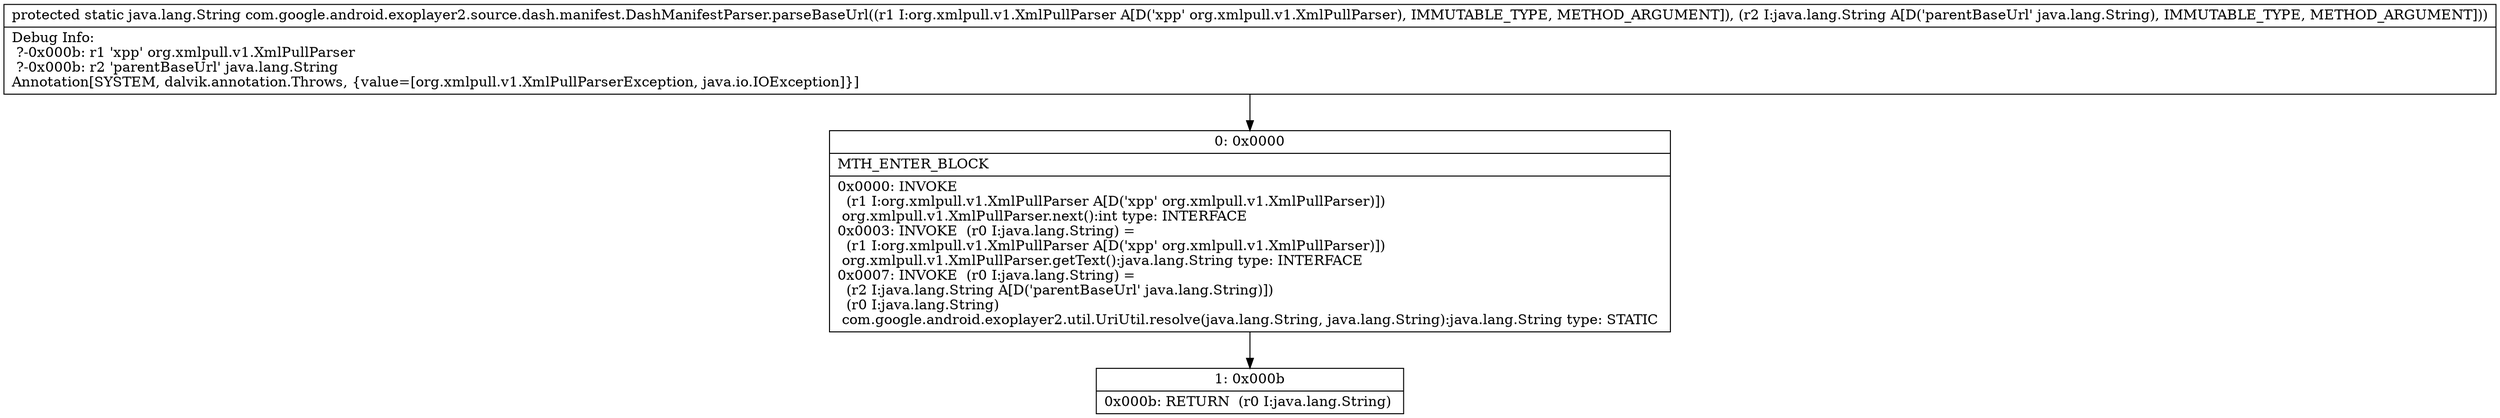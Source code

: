 digraph "CFG forcom.google.android.exoplayer2.source.dash.manifest.DashManifestParser.parseBaseUrl(Lorg\/xmlpull\/v1\/XmlPullParser;Ljava\/lang\/String;)Ljava\/lang\/String;" {
Node_0 [shape=record,label="{0\:\ 0x0000|MTH_ENTER_BLOCK\l|0x0000: INVOKE  \l  (r1 I:org.xmlpull.v1.XmlPullParser A[D('xpp' org.xmlpull.v1.XmlPullParser)])\l org.xmlpull.v1.XmlPullParser.next():int type: INTERFACE \l0x0003: INVOKE  (r0 I:java.lang.String) = \l  (r1 I:org.xmlpull.v1.XmlPullParser A[D('xpp' org.xmlpull.v1.XmlPullParser)])\l org.xmlpull.v1.XmlPullParser.getText():java.lang.String type: INTERFACE \l0x0007: INVOKE  (r0 I:java.lang.String) = \l  (r2 I:java.lang.String A[D('parentBaseUrl' java.lang.String)])\l  (r0 I:java.lang.String)\l com.google.android.exoplayer2.util.UriUtil.resolve(java.lang.String, java.lang.String):java.lang.String type: STATIC \l}"];
Node_1 [shape=record,label="{1\:\ 0x000b|0x000b: RETURN  (r0 I:java.lang.String) \l}"];
MethodNode[shape=record,label="{protected static java.lang.String com.google.android.exoplayer2.source.dash.manifest.DashManifestParser.parseBaseUrl((r1 I:org.xmlpull.v1.XmlPullParser A[D('xpp' org.xmlpull.v1.XmlPullParser), IMMUTABLE_TYPE, METHOD_ARGUMENT]), (r2 I:java.lang.String A[D('parentBaseUrl' java.lang.String), IMMUTABLE_TYPE, METHOD_ARGUMENT]))  | Debug Info:\l  ?\-0x000b: r1 'xpp' org.xmlpull.v1.XmlPullParser\l  ?\-0x000b: r2 'parentBaseUrl' java.lang.String\lAnnotation[SYSTEM, dalvik.annotation.Throws, \{value=[org.xmlpull.v1.XmlPullParserException, java.io.IOException]\}]\l}"];
MethodNode -> Node_0;
Node_0 -> Node_1;
}

